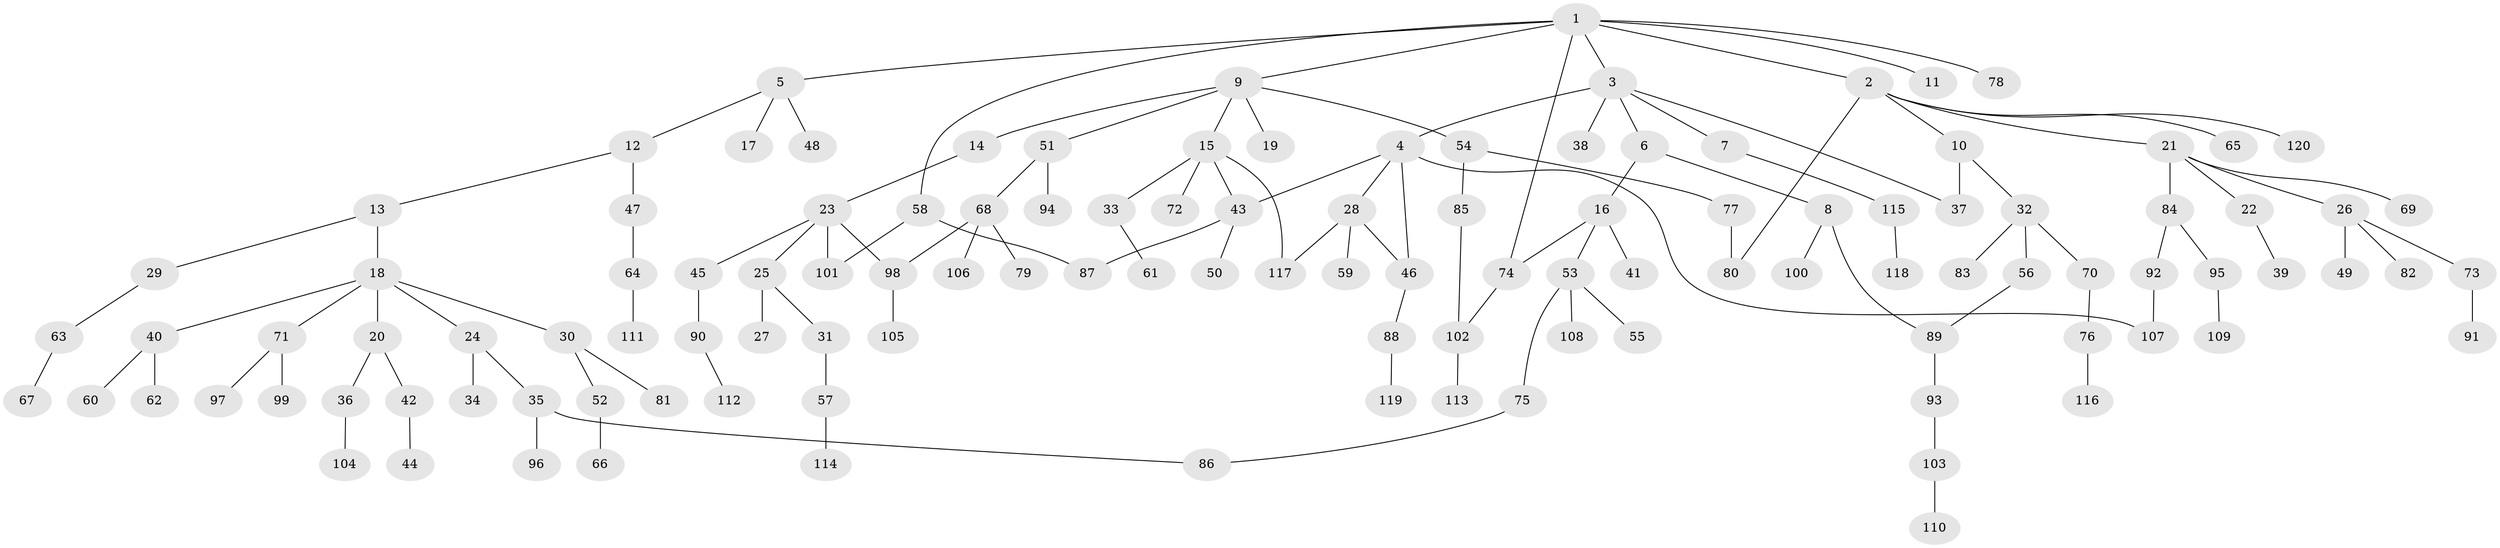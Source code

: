 // Generated by graph-tools (version 1.1) at 2025/49/03/09/25 03:49:16]
// undirected, 120 vertices, 132 edges
graph export_dot {
graph [start="1"]
  node [color=gray90,style=filled];
  1;
  2;
  3;
  4;
  5;
  6;
  7;
  8;
  9;
  10;
  11;
  12;
  13;
  14;
  15;
  16;
  17;
  18;
  19;
  20;
  21;
  22;
  23;
  24;
  25;
  26;
  27;
  28;
  29;
  30;
  31;
  32;
  33;
  34;
  35;
  36;
  37;
  38;
  39;
  40;
  41;
  42;
  43;
  44;
  45;
  46;
  47;
  48;
  49;
  50;
  51;
  52;
  53;
  54;
  55;
  56;
  57;
  58;
  59;
  60;
  61;
  62;
  63;
  64;
  65;
  66;
  67;
  68;
  69;
  70;
  71;
  72;
  73;
  74;
  75;
  76;
  77;
  78;
  79;
  80;
  81;
  82;
  83;
  84;
  85;
  86;
  87;
  88;
  89;
  90;
  91;
  92;
  93;
  94;
  95;
  96;
  97;
  98;
  99;
  100;
  101;
  102;
  103;
  104;
  105;
  106;
  107;
  108;
  109;
  110;
  111;
  112;
  113;
  114;
  115;
  116;
  117;
  118;
  119;
  120;
  1 -- 2;
  1 -- 3;
  1 -- 5;
  1 -- 9;
  1 -- 11;
  1 -- 58;
  1 -- 78;
  1 -- 74;
  2 -- 10;
  2 -- 21;
  2 -- 65;
  2 -- 120;
  2 -- 80;
  3 -- 4;
  3 -- 6;
  3 -- 7;
  3 -- 38;
  3 -- 37;
  4 -- 28;
  4 -- 46;
  4 -- 107;
  4 -- 43;
  5 -- 12;
  5 -- 17;
  5 -- 48;
  6 -- 8;
  6 -- 16;
  7 -- 115;
  8 -- 89;
  8 -- 100;
  9 -- 14;
  9 -- 15;
  9 -- 19;
  9 -- 51;
  9 -- 54;
  10 -- 32;
  10 -- 37;
  12 -- 13;
  12 -- 47;
  13 -- 18;
  13 -- 29;
  14 -- 23;
  15 -- 33;
  15 -- 43;
  15 -- 72;
  15 -- 117;
  16 -- 41;
  16 -- 53;
  16 -- 74;
  18 -- 20;
  18 -- 24;
  18 -- 30;
  18 -- 40;
  18 -- 71;
  20 -- 36;
  20 -- 42;
  21 -- 22;
  21 -- 26;
  21 -- 69;
  21 -- 84;
  22 -- 39;
  23 -- 25;
  23 -- 45;
  23 -- 101;
  23 -- 98;
  24 -- 34;
  24 -- 35;
  25 -- 27;
  25 -- 31;
  26 -- 49;
  26 -- 73;
  26 -- 82;
  28 -- 46;
  28 -- 59;
  28 -- 117;
  29 -- 63;
  30 -- 52;
  30 -- 81;
  31 -- 57;
  32 -- 56;
  32 -- 70;
  32 -- 83;
  33 -- 61;
  35 -- 86;
  35 -- 96;
  36 -- 104;
  40 -- 60;
  40 -- 62;
  42 -- 44;
  43 -- 50;
  43 -- 87;
  45 -- 90;
  46 -- 88;
  47 -- 64;
  51 -- 68;
  51 -- 94;
  52 -- 66;
  53 -- 55;
  53 -- 75;
  53 -- 108;
  54 -- 77;
  54 -- 85;
  56 -- 89;
  57 -- 114;
  58 -- 87;
  58 -- 101;
  63 -- 67;
  64 -- 111;
  68 -- 79;
  68 -- 98;
  68 -- 106;
  70 -- 76;
  71 -- 97;
  71 -- 99;
  73 -- 91;
  74 -- 102;
  75 -- 86;
  76 -- 116;
  77 -- 80;
  84 -- 92;
  84 -- 95;
  85 -- 102;
  88 -- 119;
  89 -- 93;
  90 -- 112;
  92 -- 107;
  93 -- 103;
  95 -- 109;
  98 -- 105;
  102 -- 113;
  103 -- 110;
  115 -- 118;
}
